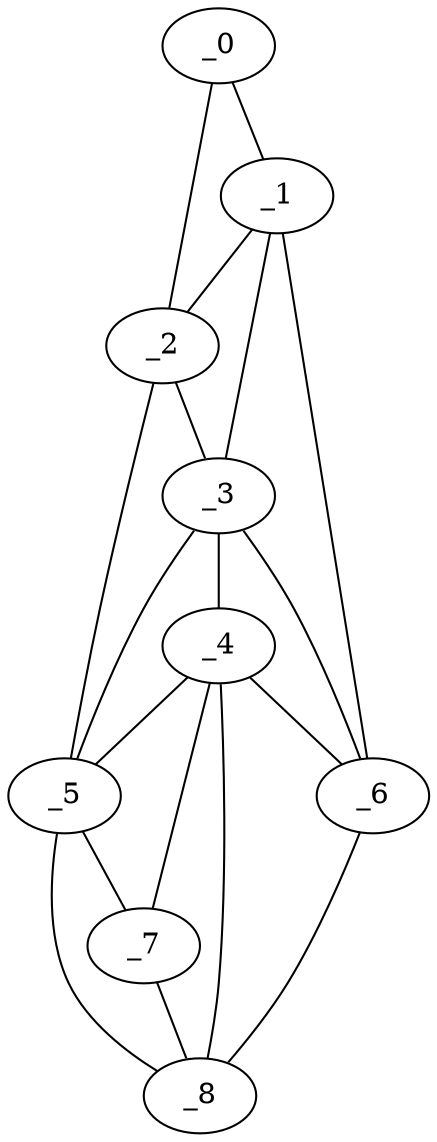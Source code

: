 graph "obj44__75.gxl" {
	_0	 [x=6,
		y=20];
	_1	 [x=52,
		y=17];
	_0 -- _1	 [valence=1];
	_2	 [x=68,
		y=73];
	_0 -- _2	 [valence=1];
	_1 -- _2	 [valence=2];
	_3	 [x=94,
		y=69];
	_1 -- _3	 [valence=2];
	_6	 [x=110,
		y=57];
	_1 -- _6	 [valence=1];
	_2 -- _3	 [valence=1];
	_5	 [x=106,
		y=101];
	_2 -- _5	 [valence=1];
	_4	 [x=102,
		y=74];
	_3 -- _4	 [valence=2];
	_3 -- _5	 [valence=2];
	_3 -- _6	 [valence=2];
	_4 -- _5	 [valence=2];
	_4 -- _6	 [valence=1];
	_7	 [x=111,
		y=100];
	_4 -- _7	 [valence=2];
	_8	 [x=125,
		y=104];
	_4 -- _8	 [valence=2];
	_5 -- _7	 [valence=2];
	_5 -- _8	 [valence=1];
	_6 -- _8	 [valence=1];
	_7 -- _8	 [valence=1];
}
